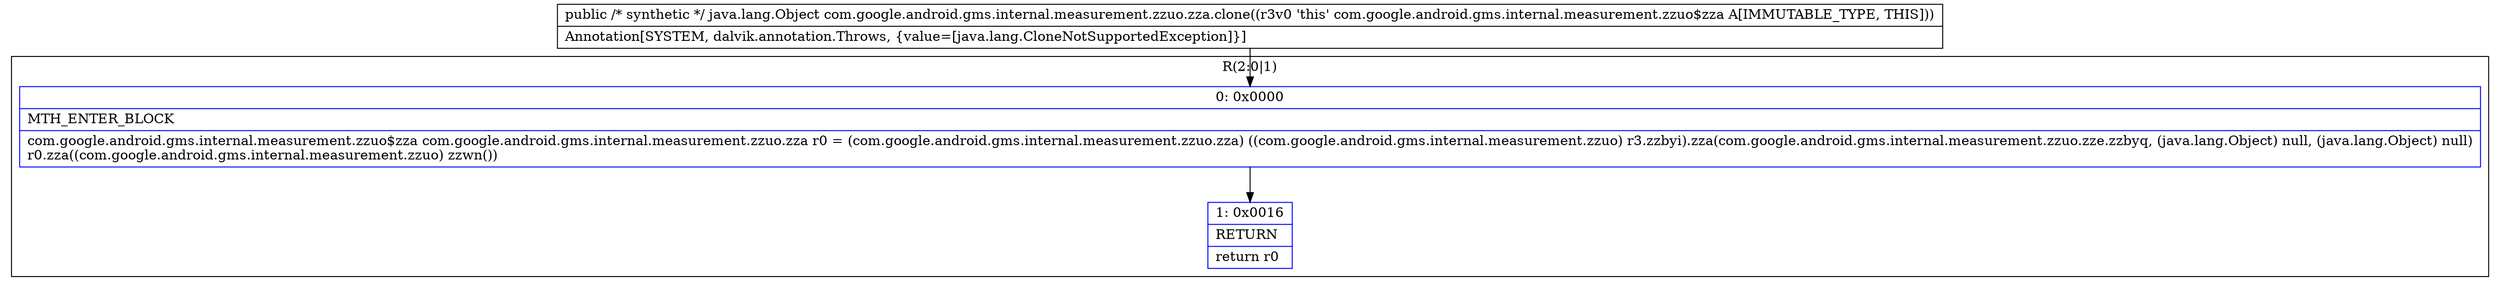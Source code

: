 digraph "CFG forcom.google.android.gms.internal.measurement.zzuo.zza.clone()Ljava\/lang\/Object;" {
subgraph cluster_Region_216941000 {
label = "R(2:0|1)";
node [shape=record,color=blue];
Node_0 [shape=record,label="{0\:\ 0x0000|MTH_ENTER_BLOCK\l|com.google.android.gms.internal.measurement.zzuo$zza com.google.android.gms.internal.measurement.zzuo.zza r0 = (com.google.android.gms.internal.measurement.zzuo.zza) ((com.google.android.gms.internal.measurement.zzuo) r3.zzbyi).zza(com.google.android.gms.internal.measurement.zzuo.zze.zzbyq, (java.lang.Object) null, (java.lang.Object) null)\lr0.zza((com.google.android.gms.internal.measurement.zzuo) zzwn())\l}"];
Node_1 [shape=record,label="{1\:\ 0x0016|RETURN\l|return r0\l}"];
}
MethodNode[shape=record,label="{public \/* synthetic *\/ java.lang.Object com.google.android.gms.internal.measurement.zzuo.zza.clone((r3v0 'this' com.google.android.gms.internal.measurement.zzuo$zza A[IMMUTABLE_TYPE, THIS]))  | Annotation[SYSTEM, dalvik.annotation.Throws, \{value=[java.lang.CloneNotSupportedException]\}]\l}"];
MethodNode -> Node_0;
Node_0 -> Node_1;
}

